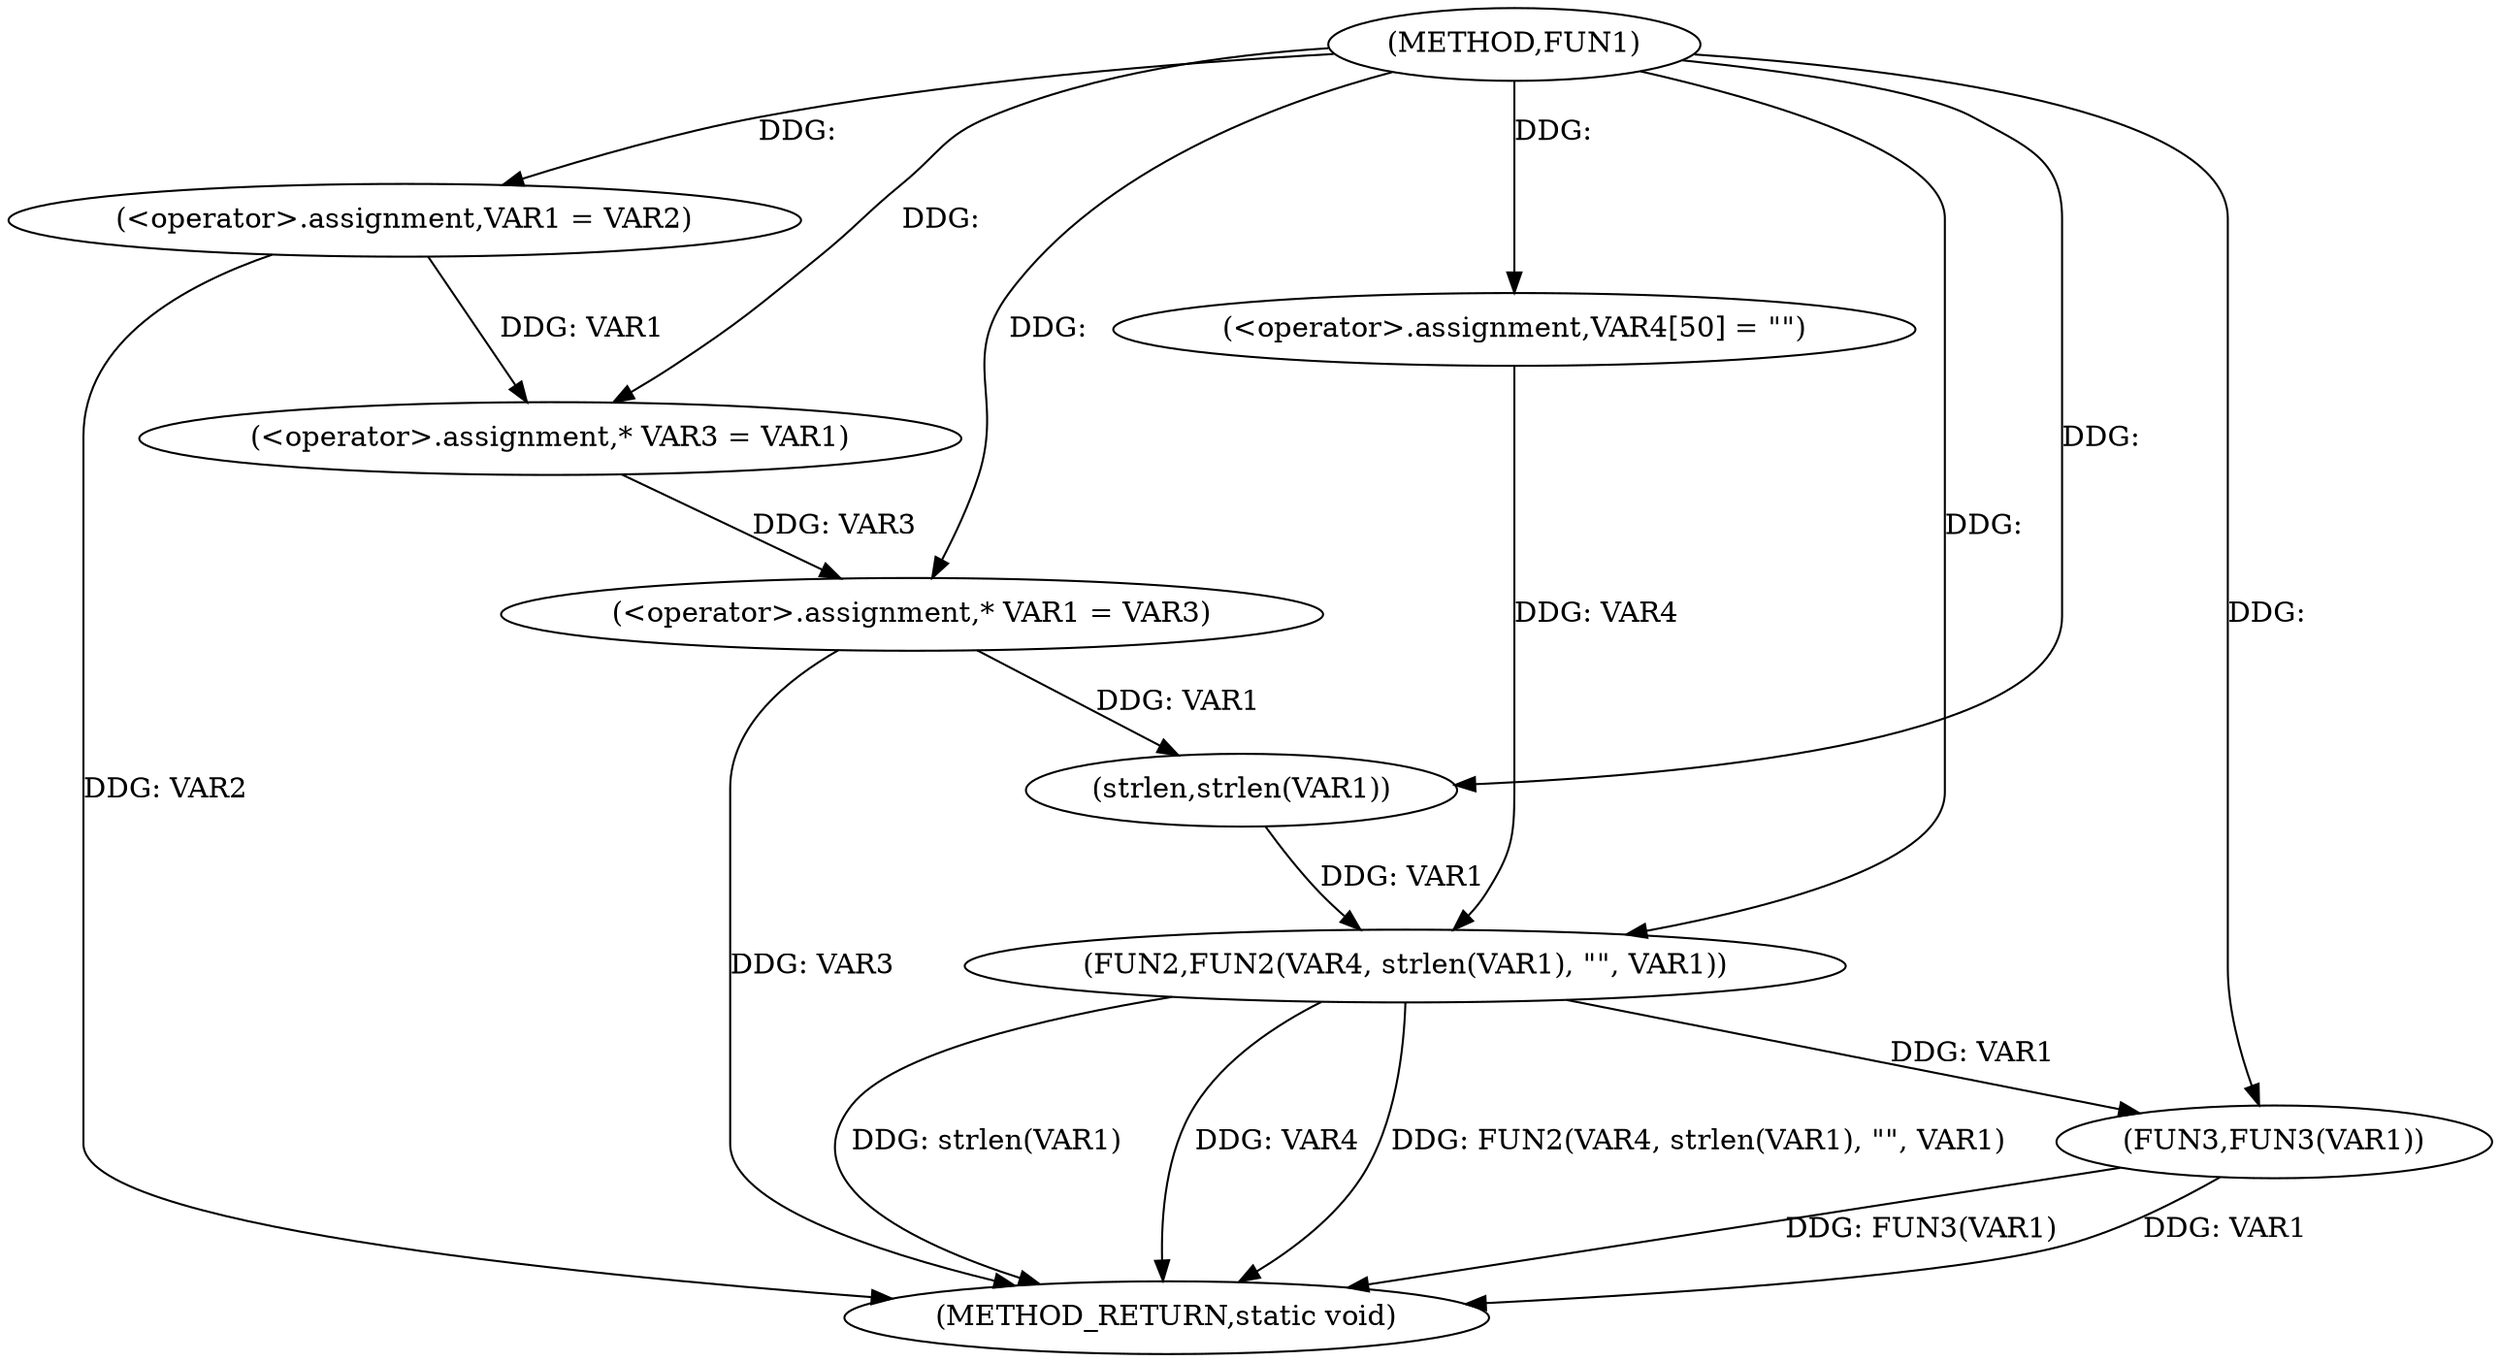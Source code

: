 digraph FUN1 {  
"1000100" [label = "(METHOD,FUN1)" ]
"1000129" [label = "(METHOD_RETURN,static void)" ]
"1000104" [label = "(<operator>.assignment,VAR1 = VAR2)" ]
"1000109" [label = "(<operator>.assignment,* VAR3 = VAR1)" ]
"1000113" [label = "(<operator>.assignment,* VAR1 = VAR3)" ]
"1000118" [label = "(<operator>.assignment,VAR4[50] = \"\")" ]
"1000121" [label = "(FUN2,FUN2(VAR4, strlen(VAR1), \"\", VAR1))" ]
"1000123" [label = "(strlen,strlen(VAR1))" ]
"1000127" [label = "(FUN3,FUN3(VAR1))" ]
  "1000121" -> "1000129"  [ label = "DDG: strlen(VAR1)"] 
  "1000127" -> "1000129"  [ label = "DDG: FUN3(VAR1)"] 
  "1000121" -> "1000129"  [ label = "DDG: VAR4"] 
  "1000127" -> "1000129"  [ label = "DDG: VAR1"] 
  "1000113" -> "1000129"  [ label = "DDG: VAR3"] 
  "1000121" -> "1000129"  [ label = "DDG: FUN2(VAR4, strlen(VAR1), \"\", VAR1)"] 
  "1000104" -> "1000129"  [ label = "DDG: VAR2"] 
  "1000100" -> "1000104"  [ label = "DDG: "] 
  "1000104" -> "1000109"  [ label = "DDG: VAR1"] 
  "1000100" -> "1000109"  [ label = "DDG: "] 
  "1000109" -> "1000113"  [ label = "DDG: VAR3"] 
  "1000100" -> "1000113"  [ label = "DDG: "] 
  "1000100" -> "1000118"  [ label = "DDG: "] 
  "1000118" -> "1000121"  [ label = "DDG: VAR4"] 
  "1000100" -> "1000121"  [ label = "DDG: "] 
  "1000123" -> "1000121"  [ label = "DDG: VAR1"] 
  "1000113" -> "1000123"  [ label = "DDG: VAR1"] 
  "1000100" -> "1000123"  [ label = "DDG: "] 
  "1000121" -> "1000127"  [ label = "DDG: VAR1"] 
  "1000100" -> "1000127"  [ label = "DDG: "] 
}
